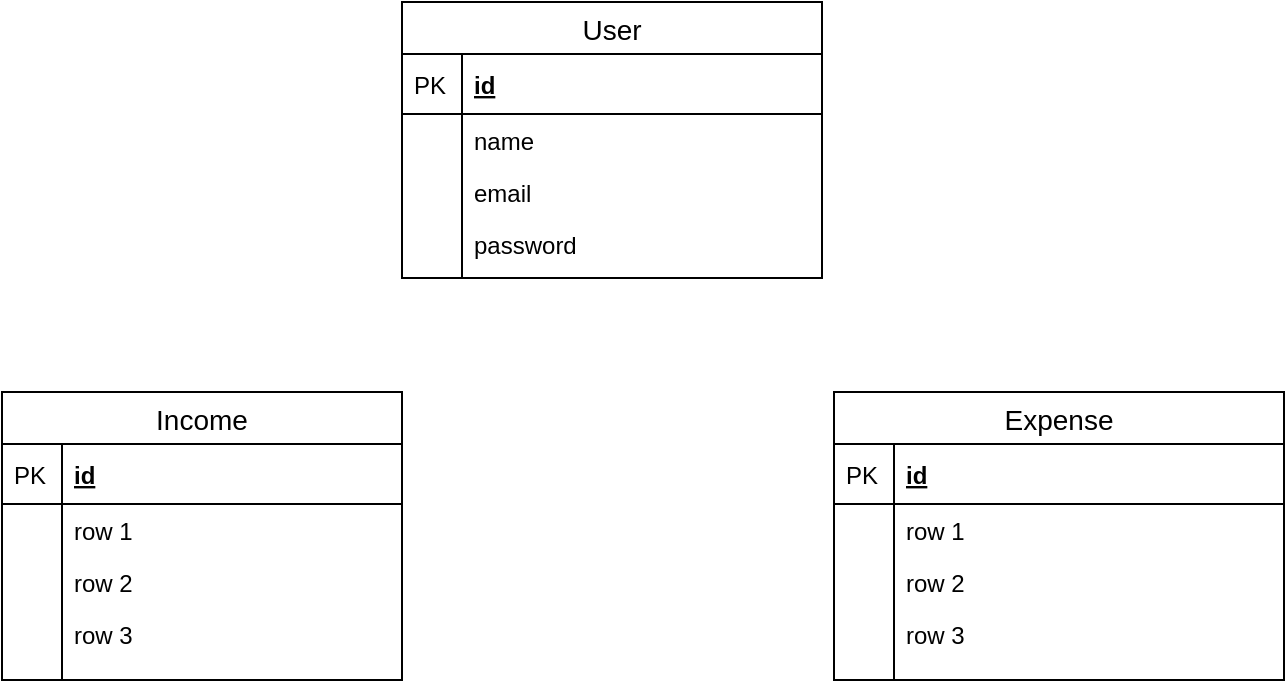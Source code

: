 <mxfile version="13.0.1" type="github">
  <diagram id="l3T9q4KYv9oL9oxo4qhX" name="ページ1">
    <mxGraphModel dx="1426" dy="771" grid="1" gridSize="15" guides="1" tooltips="1" connect="1" arrows="1" fold="1" page="1" pageScale="1" pageWidth="827" pageHeight="1169" math="0" shadow="0">
      <root>
        <mxCell id="0" />
        <mxCell id="1" parent="0" />
        <mxCell id="g-PdDLhLTCe8zfPFN-K6-1" value="User" style="swimlane;fontStyle=0;childLayout=stackLayout;horizontal=1;startSize=26;horizontalStack=0;resizeParent=1;resizeParentMax=0;resizeLast=0;collapsible=1;marginBottom=0;align=center;fontSize=14;" parent="1" vertex="1">
          <mxGeometry x="309" y="75" width="210" height="138" as="geometry" />
        </mxCell>
        <mxCell id="g-PdDLhLTCe8zfPFN-K6-2" value="id" style="shape=partialRectangle;top=0;left=0;right=0;bottom=1;align=left;verticalAlign=middle;fillColor=none;spacingLeft=34;spacingRight=4;overflow=hidden;rotatable=0;points=[[0,0.5],[1,0.5]];portConstraint=eastwest;dropTarget=0;fontStyle=5;fontSize=12;" parent="g-PdDLhLTCe8zfPFN-K6-1" vertex="1">
          <mxGeometry y="26" width="210" height="30" as="geometry" />
        </mxCell>
        <mxCell id="g-PdDLhLTCe8zfPFN-K6-3" value="PK" style="shape=partialRectangle;top=0;left=0;bottom=0;fillColor=none;align=left;verticalAlign=middle;spacingLeft=4;spacingRight=4;overflow=hidden;rotatable=0;points=[];portConstraint=eastwest;part=1;fontSize=12;" parent="g-PdDLhLTCe8zfPFN-K6-2" vertex="1" connectable="0">
          <mxGeometry width="30" height="30" as="geometry" />
        </mxCell>
        <mxCell id="g-PdDLhLTCe8zfPFN-K6-4" value="name&#xa;" style="shape=partialRectangle;top=0;left=0;right=0;bottom=0;align=left;verticalAlign=top;fillColor=none;spacingLeft=34;spacingRight=4;overflow=hidden;rotatable=0;points=[[0,0.5],[1,0.5]];portConstraint=eastwest;dropTarget=0;fontSize=12;" parent="g-PdDLhLTCe8zfPFN-K6-1" vertex="1">
          <mxGeometry y="56" width="210" height="26" as="geometry" />
        </mxCell>
        <mxCell id="g-PdDLhLTCe8zfPFN-K6-5" value="" style="shape=partialRectangle;top=0;left=0;bottom=0;fillColor=none;align=left;verticalAlign=top;spacingLeft=4;spacingRight=4;overflow=hidden;rotatable=0;points=[];portConstraint=eastwest;part=1;fontSize=12;" parent="g-PdDLhLTCe8zfPFN-K6-4" vertex="1" connectable="0">
          <mxGeometry width="30" height="26" as="geometry" />
        </mxCell>
        <mxCell id="g-PdDLhLTCe8zfPFN-K6-6" value="email&#xa;" style="shape=partialRectangle;top=0;left=0;right=0;bottom=0;align=left;verticalAlign=top;fillColor=none;spacingLeft=34;spacingRight=4;overflow=hidden;rotatable=0;points=[[0,0.5],[1,0.5]];portConstraint=eastwest;dropTarget=0;fontSize=12;" parent="g-PdDLhLTCe8zfPFN-K6-1" vertex="1">
          <mxGeometry y="82" width="210" height="26" as="geometry" />
        </mxCell>
        <mxCell id="g-PdDLhLTCe8zfPFN-K6-7" value="" style="shape=partialRectangle;top=0;left=0;bottom=0;fillColor=none;align=left;verticalAlign=top;spacingLeft=4;spacingRight=4;overflow=hidden;rotatable=0;points=[];portConstraint=eastwest;part=1;fontSize=12;" parent="g-PdDLhLTCe8zfPFN-K6-6" vertex="1" connectable="0">
          <mxGeometry width="30" height="26" as="geometry" />
        </mxCell>
        <mxCell id="g-PdDLhLTCe8zfPFN-K6-8" value="password" style="shape=partialRectangle;top=0;left=0;right=0;bottom=0;align=left;verticalAlign=top;fillColor=none;spacingLeft=34;spacingRight=4;overflow=hidden;rotatable=0;points=[[0,0.5],[1,0.5]];portConstraint=eastwest;dropTarget=0;fontSize=12;" parent="g-PdDLhLTCe8zfPFN-K6-1" vertex="1">
          <mxGeometry y="108" width="210" height="26" as="geometry" />
        </mxCell>
        <mxCell id="g-PdDLhLTCe8zfPFN-K6-9" value="" style="shape=partialRectangle;top=0;left=0;bottom=0;fillColor=none;align=left;verticalAlign=top;spacingLeft=4;spacingRight=4;overflow=hidden;rotatable=0;points=[];portConstraint=eastwest;part=1;fontSize=12;" parent="g-PdDLhLTCe8zfPFN-K6-8" vertex="1" connectable="0">
          <mxGeometry width="30" height="26" as="geometry" />
        </mxCell>
        <mxCell id="g-PdDLhLTCe8zfPFN-K6-10" value="" style="shape=partialRectangle;top=0;left=0;right=0;bottom=0;align=left;verticalAlign=top;fillColor=none;spacingLeft=34;spacingRight=4;overflow=hidden;rotatable=0;points=[[0,0.5],[1,0.5]];portConstraint=eastwest;dropTarget=0;fontSize=12;" parent="g-PdDLhLTCe8zfPFN-K6-1" vertex="1">
          <mxGeometry y="134" width="210" height="4" as="geometry" />
        </mxCell>
        <mxCell id="g-PdDLhLTCe8zfPFN-K6-11" value="" style="shape=partialRectangle;top=0;left=0;bottom=0;fillColor=none;align=left;verticalAlign=top;spacingLeft=4;spacingRight=4;overflow=hidden;rotatable=0;points=[];portConstraint=eastwest;part=1;fontSize=12;" parent="g-PdDLhLTCe8zfPFN-K6-10" vertex="1" connectable="0">
          <mxGeometry width="30" height="4" as="geometry" />
        </mxCell>
        <mxCell id="QIGW-eZ6DJEo7gAFJ_Yn-3" value="Income" style="swimlane;fontStyle=0;childLayout=stackLayout;horizontal=1;startSize=26;horizontalStack=0;resizeParent=1;resizeParentMax=0;resizeLast=0;collapsible=1;marginBottom=0;align=center;fontSize=14;" vertex="1" parent="1">
          <mxGeometry x="109" y="270" width="200" height="144" as="geometry" />
        </mxCell>
        <mxCell id="QIGW-eZ6DJEo7gAFJ_Yn-4" value="id" style="shape=partialRectangle;top=0;left=0;right=0;bottom=1;align=left;verticalAlign=middle;fillColor=none;spacingLeft=34;spacingRight=4;overflow=hidden;rotatable=0;points=[[0,0.5],[1,0.5]];portConstraint=eastwest;dropTarget=0;fontStyle=5;fontSize=12;" vertex="1" parent="QIGW-eZ6DJEo7gAFJ_Yn-3">
          <mxGeometry y="26" width="200" height="30" as="geometry" />
        </mxCell>
        <mxCell id="QIGW-eZ6DJEo7gAFJ_Yn-5" value="PK" style="shape=partialRectangle;top=0;left=0;bottom=0;fillColor=none;align=left;verticalAlign=middle;spacingLeft=4;spacingRight=4;overflow=hidden;rotatable=0;points=[];portConstraint=eastwest;part=1;fontSize=12;" vertex="1" connectable="0" parent="QIGW-eZ6DJEo7gAFJ_Yn-4">
          <mxGeometry width="30" height="30" as="geometry" />
        </mxCell>
        <mxCell id="QIGW-eZ6DJEo7gAFJ_Yn-6" value="row 1" style="shape=partialRectangle;top=0;left=0;right=0;bottom=0;align=left;verticalAlign=top;fillColor=none;spacingLeft=34;spacingRight=4;overflow=hidden;rotatable=0;points=[[0,0.5],[1,0.5]];portConstraint=eastwest;dropTarget=0;fontSize=12;" vertex="1" parent="QIGW-eZ6DJEo7gAFJ_Yn-3">
          <mxGeometry y="56" width="200" height="26" as="geometry" />
        </mxCell>
        <mxCell id="QIGW-eZ6DJEo7gAFJ_Yn-7" value="" style="shape=partialRectangle;top=0;left=0;bottom=0;fillColor=none;align=left;verticalAlign=top;spacingLeft=4;spacingRight=4;overflow=hidden;rotatable=0;points=[];portConstraint=eastwest;part=1;fontSize=12;" vertex="1" connectable="0" parent="QIGW-eZ6DJEo7gAFJ_Yn-6">
          <mxGeometry width="30" height="26" as="geometry" />
        </mxCell>
        <mxCell id="QIGW-eZ6DJEo7gAFJ_Yn-8" value="row 2" style="shape=partialRectangle;top=0;left=0;right=0;bottom=0;align=left;verticalAlign=top;fillColor=none;spacingLeft=34;spacingRight=4;overflow=hidden;rotatable=0;points=[[0,0.5],[1,0.5]];portConstraint=eastwest;dropTarget=0;fontSize=12;" vertex="1" parent="QIGW-eZ6DJEo7gAFJ_Yn-3">
          <mxGeometry y="82" width="200" height="26" as="geometry" />
        </mxCell>
        <mxCell id="QIGW-eZ6DJEo7gAFJ_Yn-9" value="" style="shape=partialRectangle;top=0;left=0;bottom=0;fillColor=none;align=left;verticalAlign=top;spacingLeft=4;spacingRight=4;overflow=hidden;rotatable=0;points=[];portConstraint=eastwest;part=1;fontSize=12;" vertex="1" connectable="0" parent="QIGW-eZ6DJEo7gAFJ_Yn-8">
          <mxGeometry width="30" height="26" as="geometry" />
        </mxCell>
        <mxCell id="QIGW-eZ6DJEo7gAFJ_Yn-10" value="row 3" style="shape=partialRectangle;top=0;left=0;right=0;bottom=0;align=left;verticalAlign=top;fillColor=none;spacingLeft=34;spacingRight=4;overflow=hidden;rotatable=0;points=[[0,0.5],[1,0.5]];portConstraint=eastwest;dropTarget=0;fontSize=12;" vertex="1" parent="QIGW-eZ6DJEo7gAFJ_Yn-3">
          <mxGeometry y="108" width="200" height="26" as="geometry" />
        </mxCell>
        <mxCell id="QIGW-eZ6DJEo7gAFJ_Yn-11" value="" style="shape=partialRectangle;top=0;left=0;bottom=0;fillColor=none;align=left;verticalAlign=top;spacingLeft=4;spacingRight=4;overflow=hidden;rotatable=0;points=[];portConstraint=eastwest;part=1;fontSize=12;" vertex="1" connectable="0" parent="QIGW-eZ6DJEo7gAFJ_Yn-10">
          <mxGeometry width="30" height="26" as="geometry" />
        </mxCell>
        <mxCell id="QIGW-eZ6DJEo7gAFJ_Yn-12" value="" style="shape=partialRectangle;top=0;left=0;right=0;bottom=0;align=left;verticalAlign=top;fillColor=none;spacingLeft=34;spacingRight=4;overflow=hidden;rotatable=0;points=[[0,0.5],[1,0.5]];portConstraint=eastwest;dropTarget=0;fontSize=12;" vertex="1" parent="QIGW-eZ6DJEo7gAFJ_Yn-3">
          <mxGeometry y="134" width="200" height="10" as="geometry" />
        </mxCell>
        <mxCell id="QIGW-eZ6DJEo7gAFJ_Yn-13" value="" style="shape=partialRectangle;top=0;left=0;bottom=0;fillColor=none;align=left;verticalAlign=top;spacingLeft=4;spacingRight=4;overflow=hidden;rotatable=0;points=[];portConstraint=eastwest;part=1;fontSize=12;" vertex="1" connectable="0" parent="QIGW-eZ6DJEo7gAFJ_Yn-12">
          <mxGeometry width="30" height="10" as="geometry" />
        </mxCell>
        <mxCell id="QIGW-eZ6DJEo7gAFJ_Yn-14" value="Expense" style="swimlane;fontStyle=0;childLayout=stackLayout;horizontal=1;startSize=26;horizontalStack=0;resizeParent=1;resizeParentMax=0;resizeLast=0;collapsible=1;marginBottom=0;align=center;fontSize=14;" vertex="1" parent="1">
          <mxGeometry x="525" y="270" width="225" height="144" as="geometry" />
        </mxCell>
        <mxCell id="QIGW-eZ6DJEo7gAFJ_Yn-15" value="id" style="shape=partialRectangle;top=0;left=0;right=0;bottom=1;align=left;verticalAlign=middle;fillColor=none;spacingLeft=34;spacingRight=4;overflow=hidden;rotatable=0;points=[[0,0.5],[1,0.5]];portConstraint=eastwest;dropTarget=0;fontStyle=5;fontSize=12;" vertex="1" parent="QIGW-eZ6DJEo7gAFJ_Yn-14">
          <mxGeometry y="26" width="225" height="30" as="geometry" />
        </mxCell>
        <mxCell id="QIGW-eZ6DJEo7gAFJ_Yn-16" value="PK" style="shape=partialRectangle;top=0;left=0;bottom=0;fillColor=none;align=left;verticalAlign=middle;spacingLeft=4;spacingRight=4;overflow=hidden;rotatable=0;points=[];portConstraint=eastwest;part=1;fontSize=12;" vertex="1" connectable="0" parent="QIGW-eZ6DJEo7gAFJ_Yn-15">
          <mxGeometry width="30" height="30" as="geometry" />
        </mxCell>
        <mxCell id="QIGW-eZ6DJEo7gAFJ_Yn-17" value="row 1" style="shape=partialRectangle;top=0;left=0;right=0;bottom=0;align=left;verticalAlign=top;fillColor=none;spacingLeft=34;spacingRight=4;overflow=hidden;rotatable=0;points=[[0,0.5],[1,0.5]];portConstraint=eastwest;dropTarget=0;fontSize=12;" vertex="1" parent="QIGW-eZ6DJEo7gAFJ_Yn-14">
          <mxGeometry y="56" width="225" height="26" as="geometry" />
        </mxCell>
        <mxCell id="QIGW-eZ6DJEo7gAFJ_Yn-18" value="" style="shape=partialRectangle;top=0;left=0;bottom=0;fillColor=none;align=left;verticalAlign=top;spacingLeft=4;spacingRight=4;overflow=hidden;rotatable=0;points=[];portConstraint=eastwest;part=1;fontSize=12;" vertex="1" connectable="0" parent="QIGW-eZ6DJEo7gAFJ_Yn-17">
          <mxGeometry width="30" height="26" as="geometry" />
        </mxCell>
        <mxCell id="QIGW-eZ6DJEo7gAFJ_Yn-19" value="row 2" style="shape=partialRectangle;top=0;left=0;right=0;bottom=0;align=left;verticalAlign=top;fillColor=none;spacingLeft=34;spacingRight=4;overflow=hidden;rotatable=0;points=[[0,0.5],[1,0.5]];portConstraint=eastwest;dropTarget=0;fontSize=12;" vertex="1" parent="QIGW-eZ6DJEo7gAFJ_Yn-14">
          <mxGeometry y="82" width="225" height="26" as="geometry" />
        </mxCell>
        <mxCell id="QIGW-eZ6DJEo7gAFJ_Yn-20" value="" style="shape=partialRectangle;top=0;left=0;bottom=0;fillColor=none;align=left;verticalAlign=top;spacingLeft=4;spacingRight=4;overflow=hidden;rotatable=0;points=[];portConstraint=eastwest;part=1;fontSize=12;" vertex="1" connectable="0" parent="QIGW-eZ6DJEo7gAFJ_Yn-19">
          <mxGeometry width="30" height="26" as="geometry" />
        </mxCell>
        <mxCell id="QIGW-eZ6DJEo7gAFJ_Yn-21" value="row 3" style="shape=partialRectangle;top=0;left=0;right=0;bottom=0;align=left;verticalAlign=top;fillColor=none;spacingLeft=34;spacingRight=4;overflow=hidden;rotatable=0;points=[[0,0.5],[1,0.5]];portConstraint=eastwest;dropTarget=0;fontSize=12;" vertex="1" parent="QIGW-eZ6DJEo7gAFJ_Yn-14">
          <mxGeometry y="108" width="225" height="26" as="geometry" />
        </mxCell>
        <mxCell id="QIGW-eZ6DJEo7gAFJ_Yn-22" value="" style="shape=partialRectangle;top=0;left=0;bottom=0;fillColor=none;align=left;verticalAlign=top;spacingLeft=4;spacingRight=4;overflow=hidden;rotatable=0;points=[];portConstraint=eastwest;part=1;fontSize=12;" vertex="1" connectable="0" parent="QIGW-eZ6DJEo7gAFJ_Yn-21">
          <mxGeometry width="30" height="26" as="geometry" />
        </mxCell>
        <mxCell id="QIGW-eZ6DJEo7gAFJ_Yn-23" value="" style="shape=partialRectangle;top=0;left=0;right=0;bottom=0;align=left;verticalAlign=top;fillColor=none;spacingLeft=34;spacingRight=4;overflow=hidden;rotatable=0;points=[[0,0.5],[1,0.5]];portConstraint=eastwest;dropTarget=0;fontSize=12;" vertex="1" parent="QIGW-eZ6DJEo7gAFJ_Yn-14">
          <mxGeometry y="134" width="225" height="10" as="geometry" />
        </mxCell>
        <mxCell id="QIGW-eZ6DJEo7gAFJ_Yn-24" value="" style="shape=partialRectangle;top=0;left=0;bottom=0;fillColor=none;align=left;verticalAlign=top;spacingLeft=4;spacingRight=4;overflow=hidden;rotatable=0;points=[];portConstraint=eastwest;part=1;fontSize=12;" vertex="1" connectable="0" parent="QIGW-eZ6DJEo7gAFJ_Yn-23">
          <mxGeometry width="30" height="10" as="geometry" />
        </mxCell>
      </root>
    </mxGraphModel>
  </diagram>
</mxfile>
